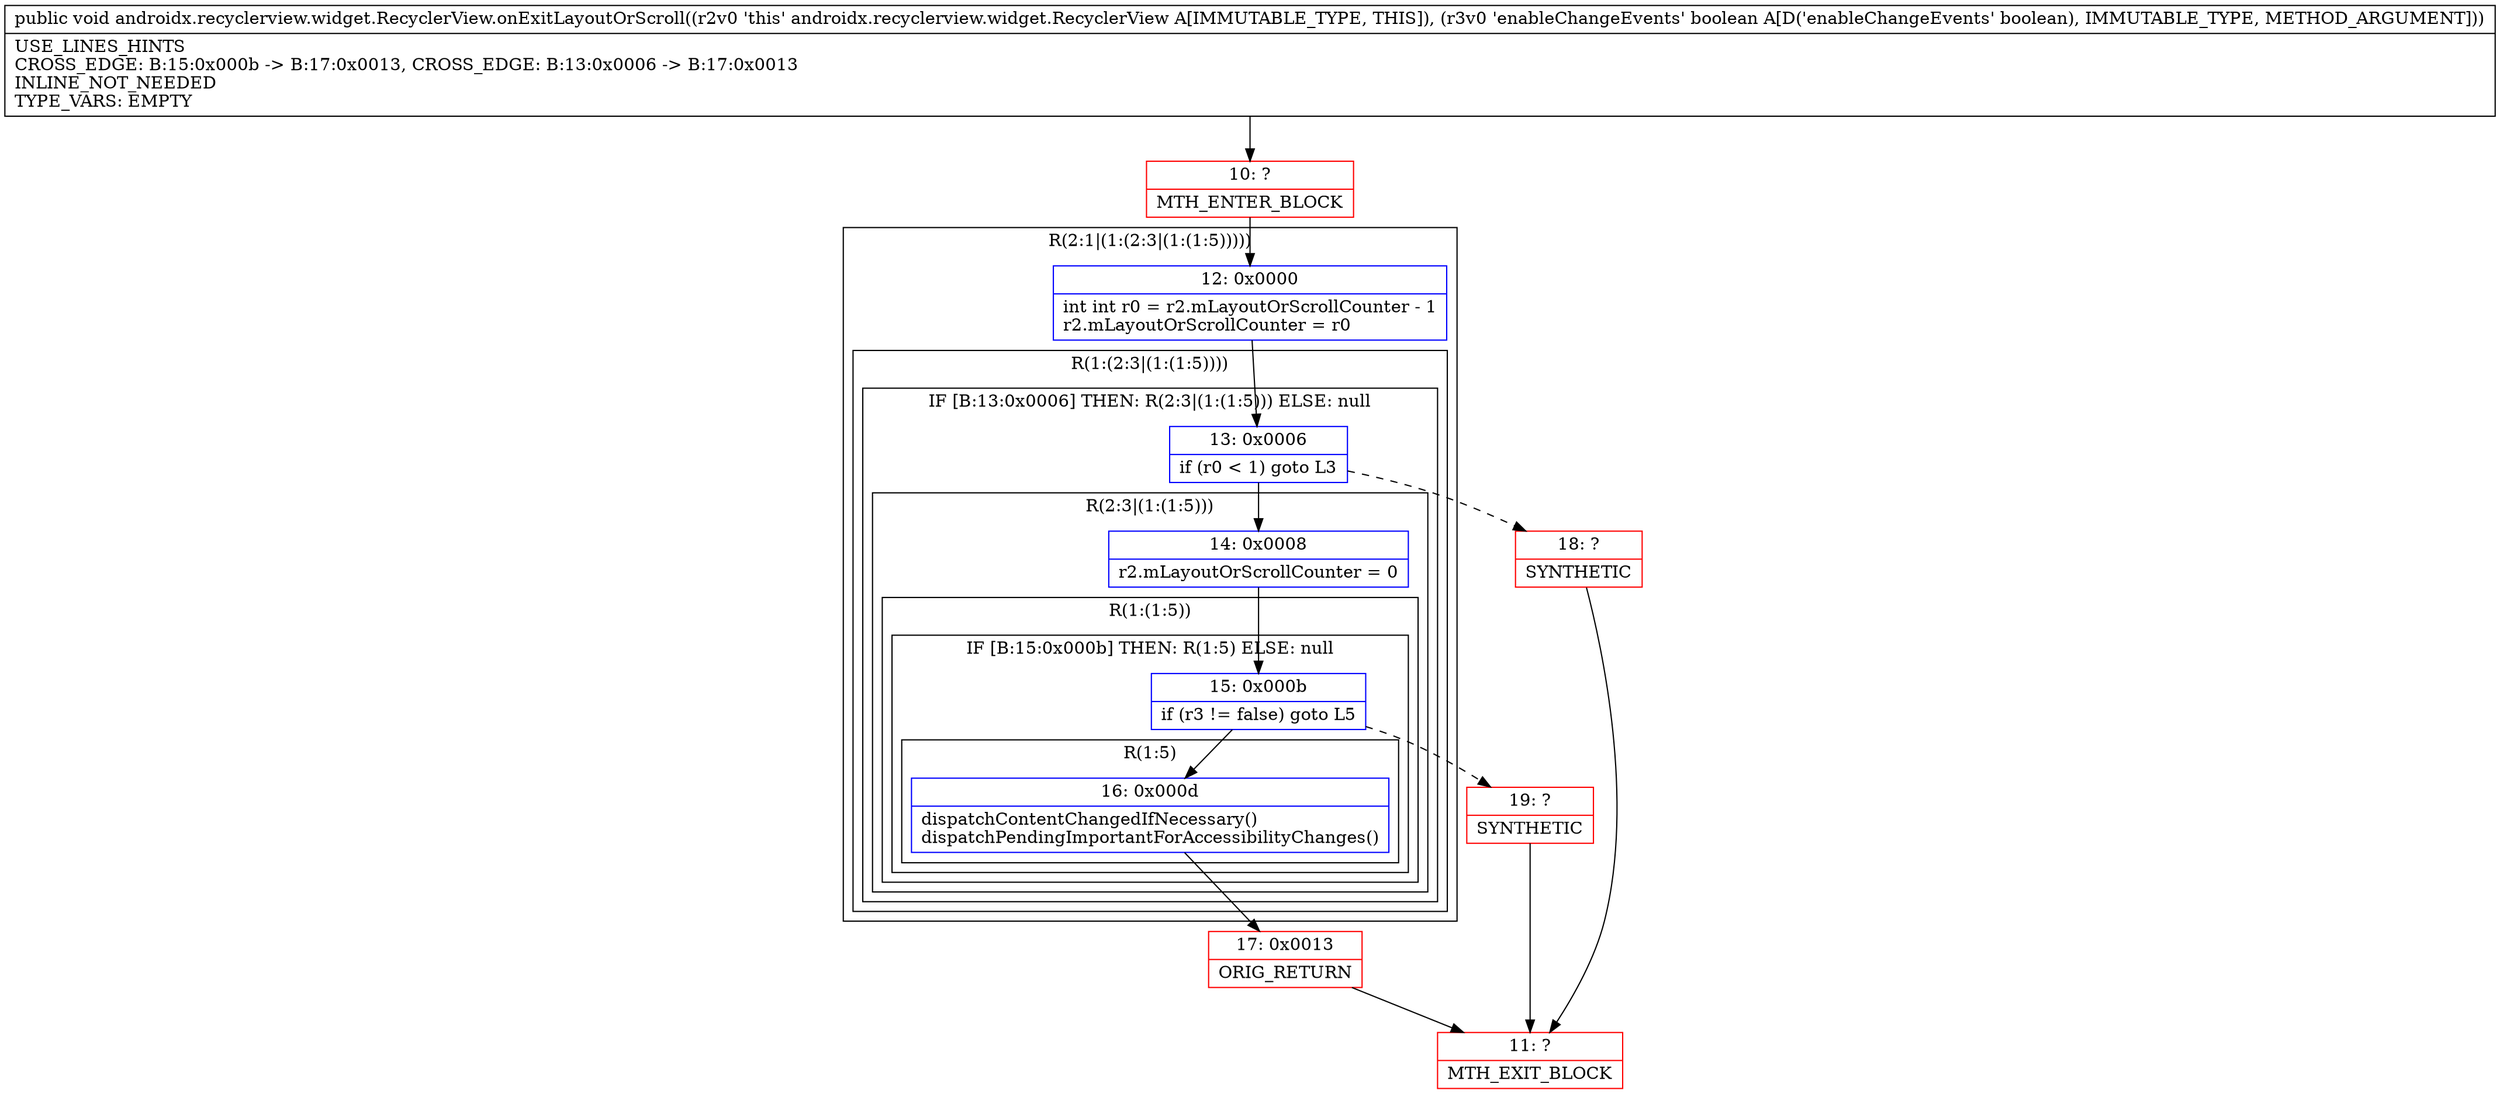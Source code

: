 digraph "CFG forandroidx.recyclerview.widget.RecyclerView.onExitLayoutOrScroll(Z)V" {
subgraph cluster_Region_865710306 {
label = "R(2:1|(1:(2:3|(1:(1:5)))))";
node [shape=record,color=blue];
Node_12 [shape=record,label="{12\:\ 0x0000|int int r0 = r2.mLayoutOrScrollCounter \- 1\lr2.mLayoutOrScrollCounter = r0\l}"];
subgraph cluster_Region_415659643 {
label = "R(1:(2:3|(1:(1:5))))";
node [shape=record,color=blue];
subgraph cluster_IfRegion_1225798754 {
label = "IF [B:13:0x0006] THEN: R(2:3|(1:(1:5))) ELSE: null";
node [shape=record,color=blue];
Node_13 [shape=record,label="{13\:\ 0x0006|if (r0 \< 1) goto L3\l}"];
subgraph cluster_Region_942085160 {
label = "R(2:3|(1:(1:5)))";
node [shape=record,color=blue];
Node_14 [shape=record,label="{14\:\ 0x0008|r2.mLayoutOrScrollCounter = 0\l}"];
subgraph cluster_Region_1006443908 {
label = "R(1:(1:5))";
node [shape=record,color=blue];
subgraph cluster_IfRegion_207826152 {
label = "IF [B:15:0x000b] THEN: R(1:5) ELSE: null";
node [shape=record,color=blue];
Node_15 [shape=record,label="{15\:\ 0x000b|if (r3 != false) goto L5\l}"];
subgraph cluster_Region_658372273 {
label = "R(1:5)";
node [shape=record,color=blue];
Node_16 [shape=record,label="{16\:\ 0x000d|dispatchContentChangedIfNecessary()\ldispatchPendingImportantForAccessibilityChanges()\l}"];
}
}
}
}
}
}
}
Node_10 [shape=record,color=red,label="{10\:\ ?|MTH_ENTER_BLOCK\l}"];
Node_17 [shape=record,color=red,label="{17\:\ 0x0013|ORIG_RETURN\l}"];
Node_11 [shape=record,color=red,label="{11\:\ ?|MTH_EXIT_BLOCK\l}"];
Node_19 [shape=record,color=red,label="{19\:\ ?|SYNTHETIC\l}"];
Node_18 [shape=record,color=red,label="{18\:\ ?|SYNTHETIC\l}"];
MethodNode[shape=record,label="{public void androidx.recyclerview.widget.RecyclerView.onExitLayoutOrScroll((r2v0 'this' androidx.recyclerview.widget.RecyclerView A[IMMUTABLE_TYPE, THIS]), (r3v0 'enableChangeEvents' boolean A[D('enableChangeEvents' boolean), IMMUTABLE_TYPE, METHOD_ARGUMENT]))  | USE_LINES_HINTS\lCROSS_EDGE: B:15:0x000b \-\> B:17:0x0013, CROSS_EDGE: B:13:0x0006 \-\> B:17:0x0013\lINLINE_NOT_NEEDED\lTYPE_VARS: EMPTY\l}"];
MethodNode -> Node_10;Node_12 -> Node_13;
Node_13 -> Node_14;
Node_13 -> Node_18[style=dashed];
Node_14 -> Node_15;
Node_15 -> Node_16;
Node_15 -> Node_19[style=dashed];
Node_16 -> Node_17;
Node_10 -> Node_12;
Node_17 -> Node_11;
Node_19 -> Node_11;
Node_18 -> Node_11;
}

